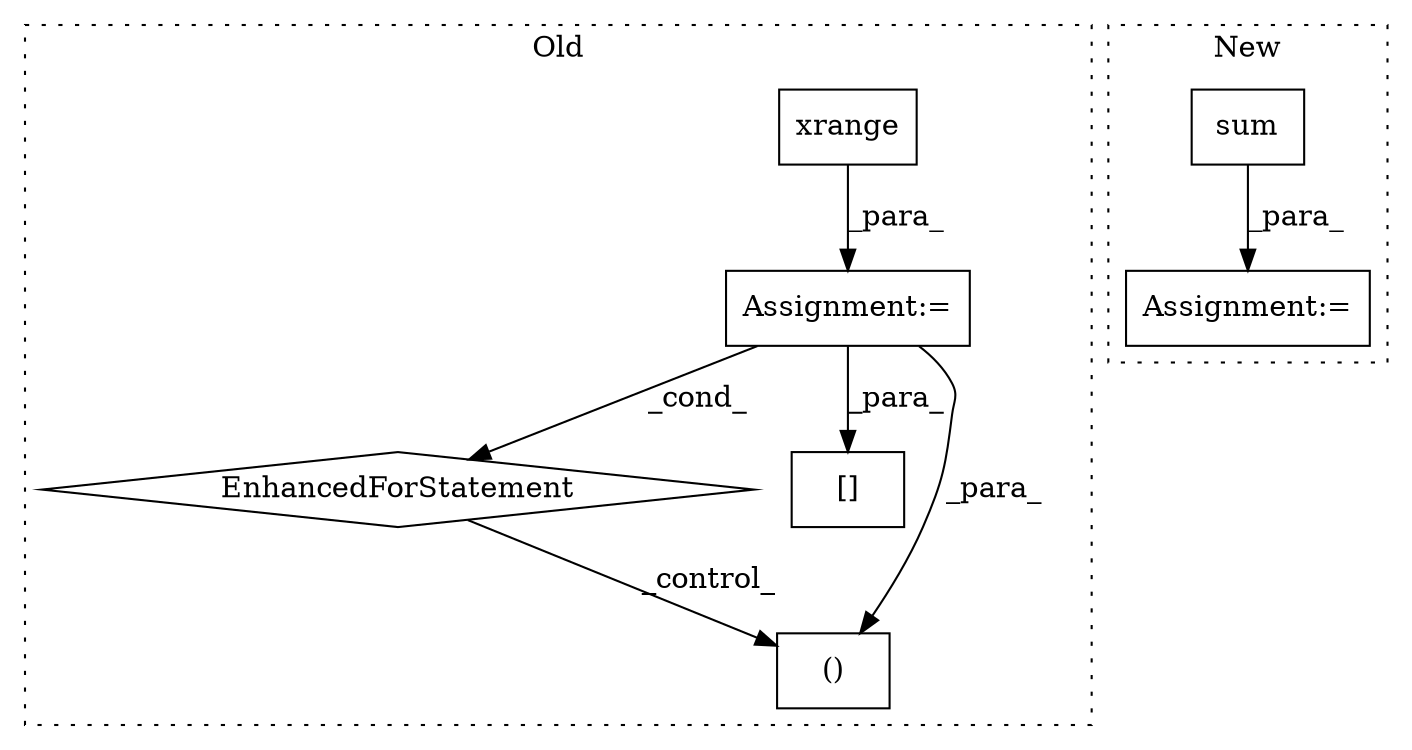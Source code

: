 digraph G {
subgraph cluster0 {
1 [label="xrange" a="32" s="1353,1364" l="7,1" shape="box"];
3 [label="EnhancedForStatement" a="70" s="1292,1365" l="53,2" shape="diamond"];
4 [label="[]" a="2" s="1693,1730" l="22,2" shape="box"];
5 [label="Assignment:=" a="7" s="1292,1365" l="53,2" shape="box"];
7 [label="()" a="106" s="1515" l="15" shape="box"];
label = "Old";
style="dotted";
}
subgraph cluster1 {
2 [label="sum" a="32" s="1298,1347" l="4,1" shape="box"];
6 [label="Assignment:=" a="7" s="1296" l="2" shape="box"];
label = "New";
style="dotted";
}
1 -> 5 [label="_para_"];
2 -> 6 [label="_para_"];
3 -> 7 [label="_control_"];
5 -> 3 [label="_cond_"];
5 -> 7 [label="_para_"];
5 -> 4 [label="_para_"];
}